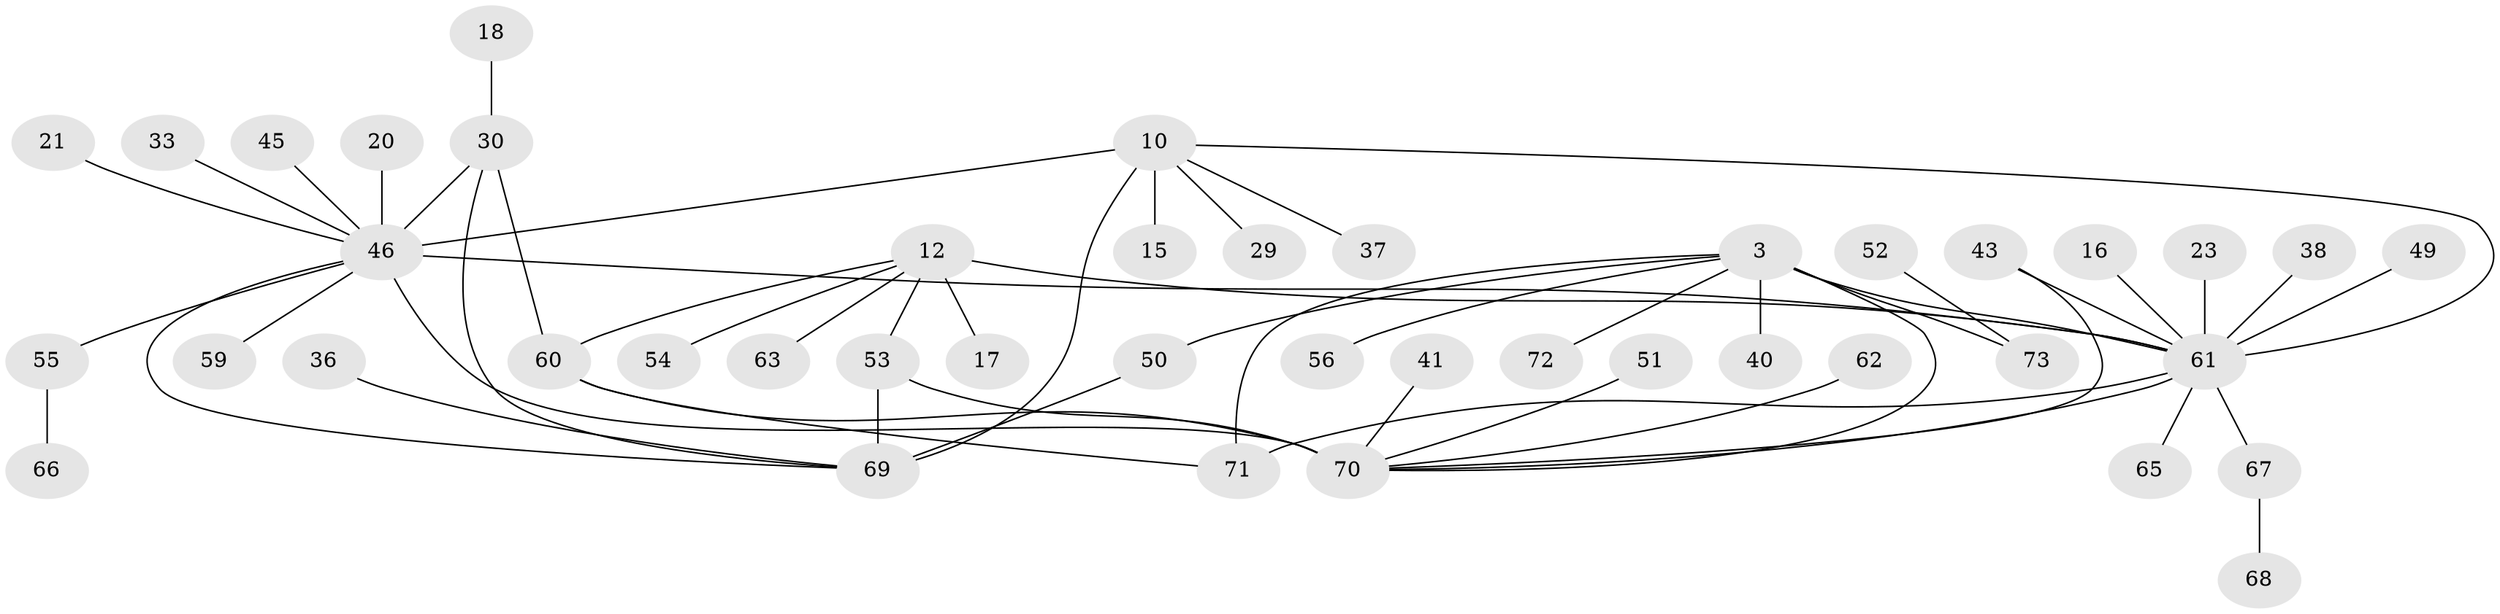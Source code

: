 // original degree distribution, {15: 0.0136986301369863, 18: 0.0136986301369863, 12: 0.0136986301369863, 10: 0.0136986301369863, 7: 0.0410958904109589, 3: 0.1780821917808219, 4: 0.0684931506849315, 2: 0.1506849315068493, 5: 0.0547945205479452, 1: 0.4383561643835616, 11: 0.0136986301369863}
// Generated by graph-tools (version 1.1) at 2025/50/03/04/25 21:50:47]
// undirected, 43 vertices, 55 edges
graph export_dot {
graph [start="1"]
  node [color=gray90,style=filled];
  3;
  10;
  12 [super="+6"];
  15;
  16;
  17;
  18;
  20;
  21;
  23;
  29;
  30 [super="+11"];
  33;
  36;
  37;
  38;
  40;
  41;
  43 [super="+9"];
  45;
  46 [super="+44+4"];
  49;
  50;
  51;
  52;
  53 [super="+22"];
  54;
  55 [super="+8"];
  56;
  59;
  60 [super="+27+39+47"];
  61 [super="+7+2"];
  62;
  63;
  65 [super="+48"];
  66;
  67 [super="+58"];
  68;
  69 [super="+26"];
  70 [super="+57+64"];
  71 [super="+32"];
  72;
  73 [super="+25+13"];
  3 -- 40;
  3 -- 50;
  3 -- 56;
  3 -- 72;
  3 -- 73 [weight=2];
  3 -- 61;
  3 -- 71;
  3 -- 70;
  10 -- 15;
  10 -- 29;
  10 -- 37;
  10 -- 69 [weight=2];
  10 -- 61;
  10 -- 46;
  12 -- 63;
  12 -- 17;
  12 -- 54;
  12 -- 61 [weight=4];
  12 -- 53 [weight=2];
  12 -- 60;
  16 -- 61;
  18 -- 30;
  20 -- 46;
  21 -- 46;
  23 -- 61;
  30 -- 69;
  30 -- 60;
  30 -- 46 [weight=3];
  33 -- 46;
  36 -- 69;
  38 -- 61;
  41 -- 70;
  43 -- 61;
  43 -- 70;
  45 -- 46;
  46 -- 70 [weight=5];
  46 -- 55 [weight=4];
  46 -- 69 [weight=2];
  46 -- 59;
  46 -- 61 [weight=2];
  49 -- 61;
  50 -- 69;
  51 -- 70;
  52 -- 73;
  53 -- 69 [weight=2];
  53 -- 70;
  55 -- 66;
  60 -- 70;
  60 -- 71;
  61 -- 71 [weight=2];
  61 -- 70;
  61 -- 67;
  61 -- 65;
  62 -- 70;
  67 -- 68;
}
